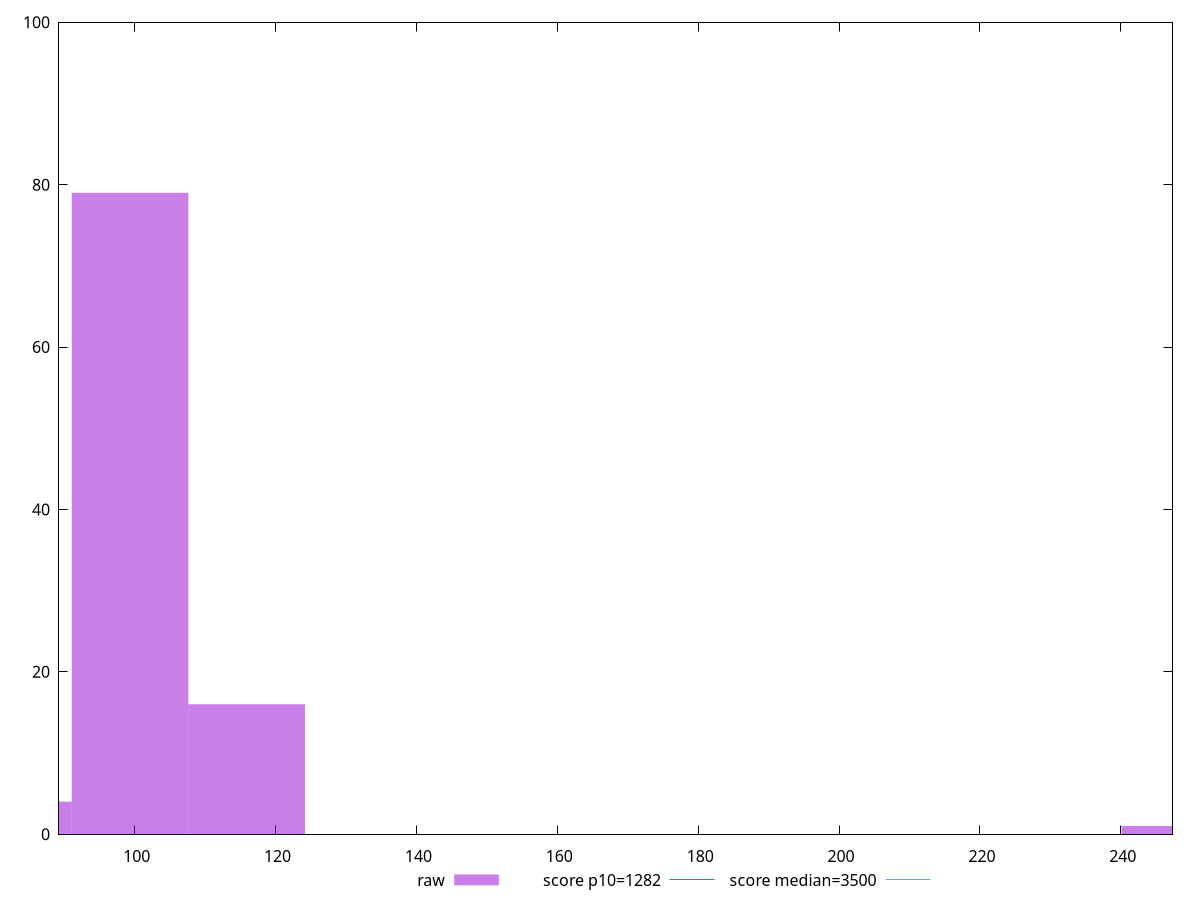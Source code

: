 reset

$raw <<EOF
115.90951542025691 16
99.35101321736306 79
82.79251101446923 4
248.37753304340768 1
EOF

set key outside below
set boxwidth 16.558502202893845
set xrange [89.264:247.33999999999997]
set yrange [0:100]
set trange [0:100]
set style fill transparent solid 0.5 noborder

set parametric
set terminal svg size 640, 490 enhanced background rgb 'white'
set output "report_00026_2021-02-22T21:38:55.199Z/bootup-time/samples/pages+cached+noadtech+nomedia+nocss/raw/histogram.svg"

plot $raw title "raw" with boxes, \
     1282,t title "score p10=1282", \
     3500,t title "score median=3500"

reset
